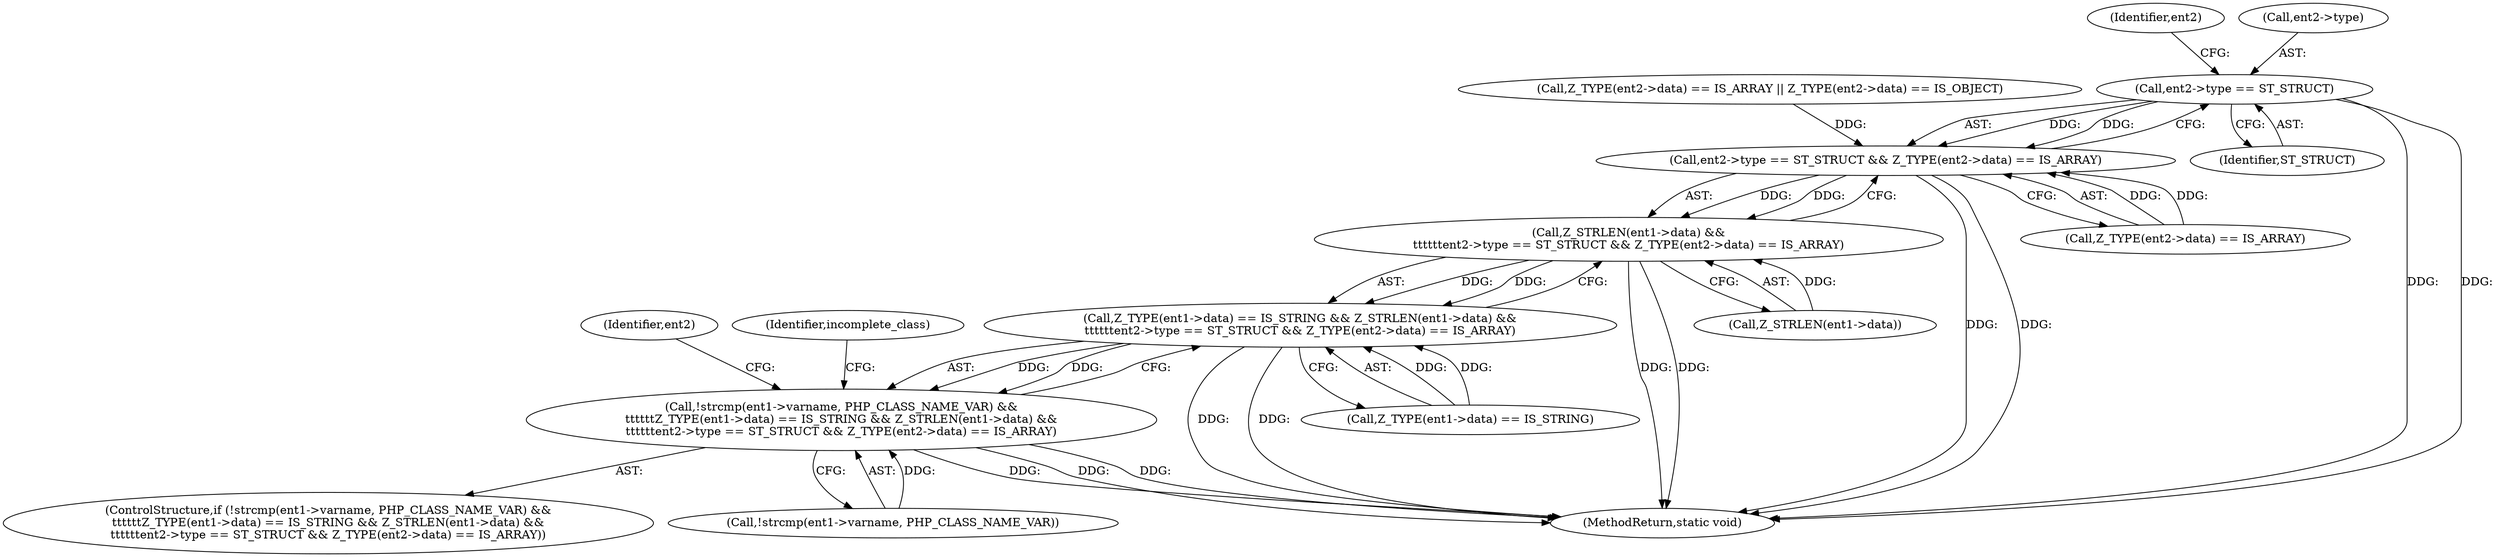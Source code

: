 digraph "0_php-src_8d2539fa0faf3f63e1d1e7635347c5b9e777d47b@pointer" {
"1000397" [label="(Call,ent2->type == ST_STRUCT)"];
"1000396" [label="(Call,ent2->type == ST_STRUCT && Z_TYPE(ent2->data) == IS_ARRAY)"];
"1000391" [label="(Call,Z_STRLEN(ent1->data) &&\n\t\t\t\t\t\tent2->type == ST_STRUCT && Z_TYPE(ent2->data) == IS_ARRAY)"];
"1000384" [label="(Call,Z_TYPE(ent1->data) == IS_STRING && Z_STRLEN(ent1->data) &&\n\t\t\t\t\t\tent2->type == ST_STRUCT && Z_TYPE(ent2->data) == IS_ARRAY)"];
"1000377" [label="(Call,!strcmp(ent1->varname, PHP_CLASS_NAME_VAR) &&\n\t\t\t\t\t\tZ_TYPE(ent1->data) == IS_STRING && Z_STRLEN(ent1->data) &&\n\t\t\t\t\t\tent2->type == ST_STRUCT && Z_TYPE(ent2->data) == IS_ARRAY)"];
"1000350" [label="(Call,Z_TYPE(ent2->data) == IS_ARRAY || Z_TYPE(ent2->data) == IS_OBJECT)"];
"1000528" [label="(Identifier,ent2)"];
"1000397" [label="(Call,ent2->type == ST_STRUCT)"];
"1000377" [label="(Call,!strcmp(ent1->varname, PHP_CLASS_NAME_VAR) &&\n\t\t\t\t\t\tZ_TYPE(ent1->data) == IS_STRING && Z_STRLEN(ent1->data) &&\n\t\t\t\t\t\tent2->type == ST_STRUCT && Z_TYPE(ent2->data) == IS_ARRAY)"];
"1000378" [label="(Call,!strcmp(ent1->varname, PHP_CLASS_NAME_VAR))"];
"1000401" [label="(Identifier,ST_STRUCT)"];
"1000384" [label="(Call,Z_TYPE(ent1->data) == IS_STRING && Z_STRLEN(ent1->data) &&\n\t\t\t\t\t\tent2->type == ST_STRUCT && Z_TYPE(ent2->data) == IS_ARRAY)"];
"1000405" [label="(Identifier,ent2)"];
"1000376" [label="(ControlStructure,if (!strcmp(ent1->varname, PHP_CLASS_NAME_VAR) &&\n\t\t\t\t\t\tZ_TYPE(ent1->data) == IS_STRING && Z_STRLEN(ent1->data) &&\n\t\t\t\t\t\tent2->type == ST_STRUCT && Z_TYPE(ent2->data) == IS_ARRAY))"];
"1000396" [label="(Call,ent2->type == ST_STRUCT && Z_TYPE(ent2->data) == IS_ARRAY)"];
"1000398" [label="(Call,ent2->type)"];
"1000644" [label="(MethodReturn,static void)"];
"1000411" [label="(Identifier,incomplete_class)"];
"1000402" [label="(Call,Z_TYPE(ent2->data) == IS_ARRAY)"];
"1000385" [label="(Call,Z_TYPE(ent1->data) == IS_STRING)"];
"1000392" [label="(Call,Z_STRLEN(ent1->data))"];
"1000391" [label="(Call,Z_STRLEN(ent1->data) &&\n\t\t\t\t\t\tent2->type == ST_STRUCT && Z_TYPE(ent2->data) == IS_ARRAY)"];
"1000397" -> "1000396"  [label="AST: "];
"1000397" -> "1000401"  [label="CFG: "];
"1000398" -> "1000397"  [label="AST: "];
"1000401" -> "1000397"  [label="AST: "];
"1000405" -> "1000397"  [label="CFG: "];
"1000396" -> "1000397"  [label="CFG: "];
"1000397" -> "1000644"  [label="DDG: "];
"1000397" -> "1000644"  [label="DDG: "];
"1000397" -> "1000396"  [label="DDG: "];
"1000397" -> "1000396"  [label="DDG: "];
"1000396" -> "1000391"  [label="AST: "];
"1000396" -> "1000402"  [label="CFG: "];
"1000402" -> "1000396"  [label="AST: "];
"1000391" -> "1000396"  [label="CFG: "];
"1000396" -> "1000644"  [label="DDG: "];
"1000396" -> "1000644"  [label="DDG: "];
"1000396" -> "1000391"  [label="DDG: "];
"1000396" -> "1000391"  [label="DDG: "];
"1000350" -> "1000396"  [label="DDG: "];
"1000402" -> "1000396"  [label="DDG: "];
"1000402" -> "1000396"  [label="DDG: "];
"1000391" -> "1000384"  [label="AST: "];
"1000391" -> "1000392"  [label="CFG: "];
"1000392" -> "1000391"  [label="AST: "];
"1000384" -> "1000391"  [label="CFG: "];
"1000391" -> "1000644"  [label="DDG: "];
"1000391" -> "1000644"  [label="DDG: "];
"1000391" -> "1000384"  [label="DDG: "];
"1000391" -> "1000384"  [label="DDG: "];
"1000392" -> "1000391"  [label="DDG: "];
"1000384" -> "1000377"  [label="AST: "];
"1000384" -> "1000385"  [label="CFG: "];
"1000385" -> "1000384"  [label="AST: "];
"1000377" -> "1000384"  [label="CFG: "];
"1000384" -> "1000644"  [label="DDG: "];
"1000384" -> "1000644"  [label="DDG: "];
"1000384" -> "1000377"  [label="DDG: "];
"1000384" -> "1000377"  [label="DDG: "];
"1000385" -> "1000384"  [label="DDG: "];
"1000385" -> "1000384"  [label="DDG: "];
"1000377" -> "1000376"  [label="AST: "];
"1000377" -> "1000378"  [label="CFG: "];
"1000378" -> "1000377"  [label="AST: "];
"1000411" -> "1000377"  [label="CFG: "];
"1000528" -> "1000377"  [label="CFG: "];
"1000377" -> "1000644"  [label="DDG: "];
"1000377" -> "1000644"  [label="DDG: "];
"1000377" -> "1000644"  [label="DDG: "];
"1000378" -> "1000377"  [label="DDG: "];
}
